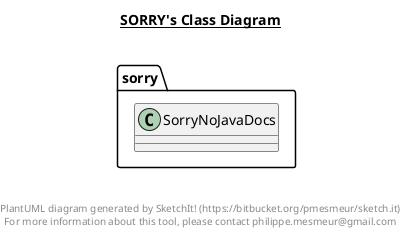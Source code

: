 @startuml

title __SORRY's Class Diagram__\n

  namespace sorry {
    class sorry.SorryNoJavaDocs {
    }
  }
  



right footer


PlantUML diagram generated by SketchIt! (https://bitbucket.org/pmesmeur/sketch.it)
For more information about this tool, please contact philippe.mesmeur@gmail.com
endfooter

@enduml
